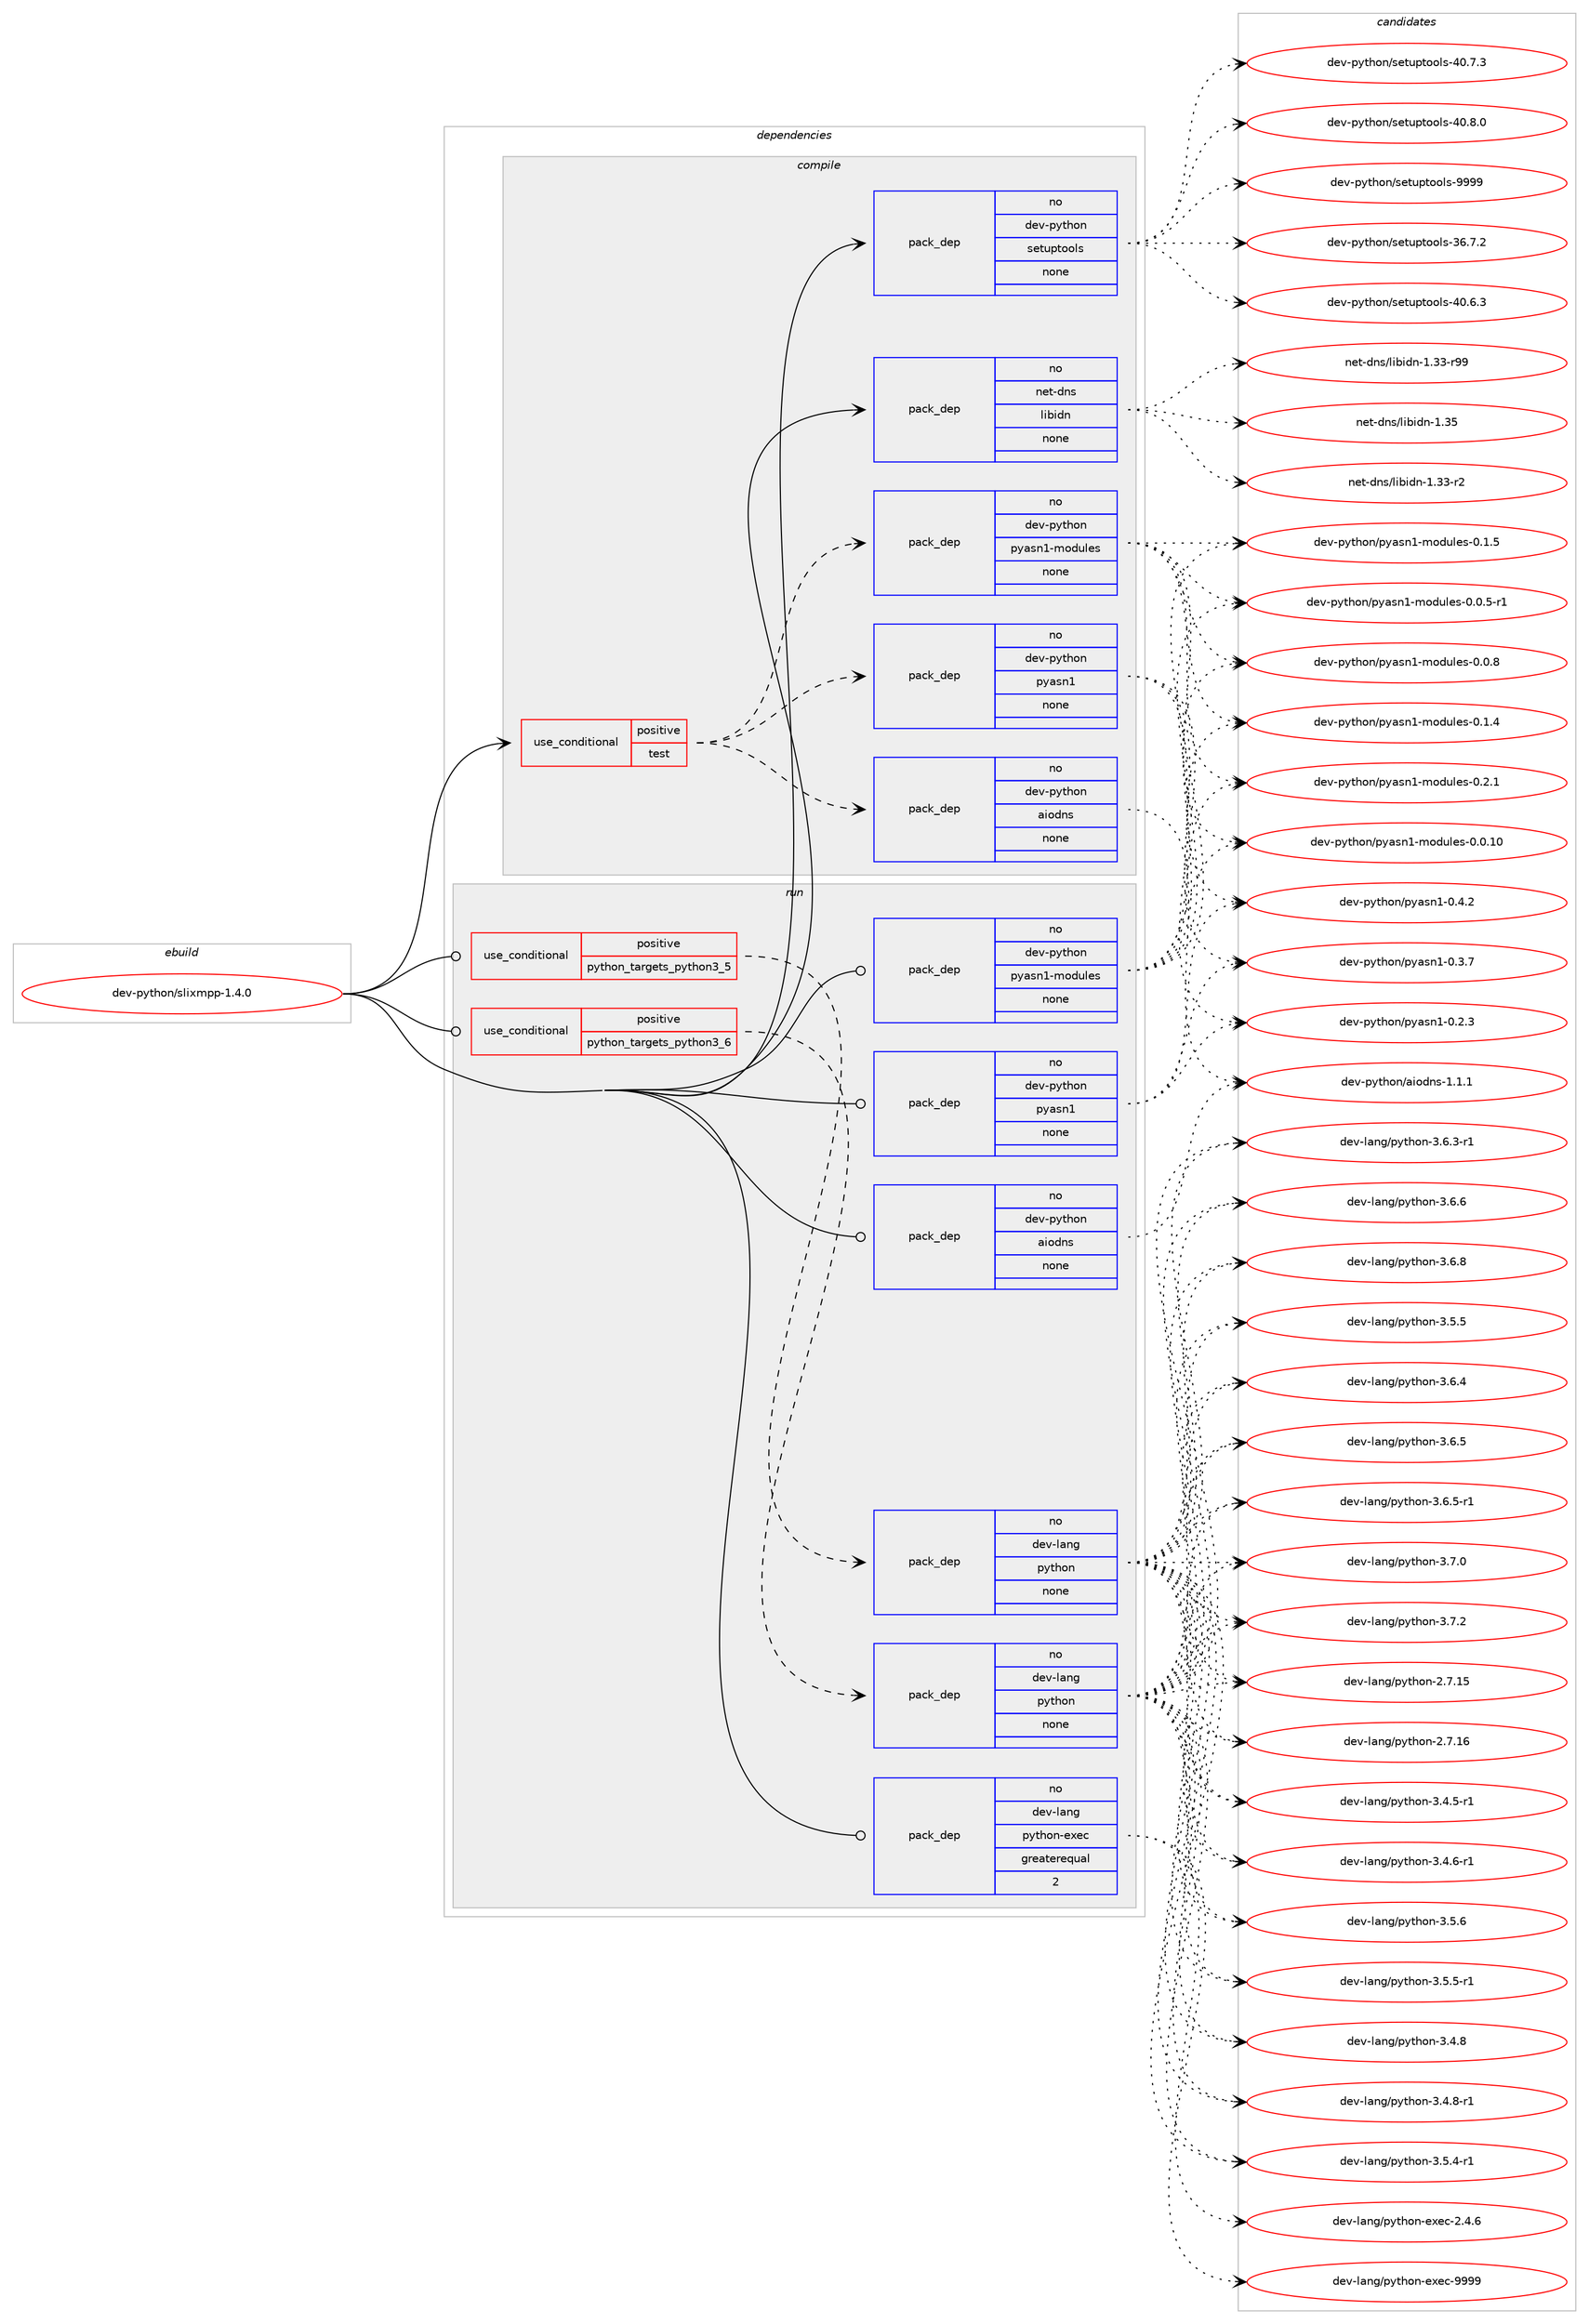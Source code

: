 digraph prolog {

# *************
# Graph options
# *************

newrank=true;
concentrate=true;
compound=true;
graph [rankdir=LR,fontname=Helvetica,fontsize=10,ranksep=1.5];#, ranksep=2.5, nodesep=0.2];
edge  [arrowhead=vee];
node  [fontname=Helvetica,fontsize=10];

# **********
# The ebuild
# **********

subgraph cluster_leftcol {
color=gray;
rank=same;
label=<<i>ebuild</i>>;
id [label="dev-python/slixmpp-1.4.0", color=red, width=4, href="../dev-python/slixmpp-1.4.0.svg"];
}

# ****************
# The dependencies
# ****************

subgraph cluster_midcol {
color=gray;
label=<<i>dependencies</i>>;
subgraph cluster_compile {
fillcolor="#eeeeee";
style=filled;
label=<<i>compile</i>>;
subgraph cond384693 {
dependency1441414 [label=<<TABLE BORDER="0" CELLBORDER="1" CELLSPACING="0" CELLPADDING="4"><TR><TD ROWSPAN="3" CELLPADDING="10">use_conditional</TD></TR><TR><TD>positive</TD></TR><TR><TD>test</TD></TR></TABLE>>, shape=none, color=red];
subgraph pack1033359 {
dependency1441415 [label=<<TABLE BORDER="0" CELLBORDER="1" CELLSPACING="0" CELLPADDING="4" WIDTH="220"><TR><TD ROWSPAN="6" CELLPADDING="30">pack_dep</TD></TR><TR><TD WIDTH="110">no</TD></TR><TR><TD>dev-python</TD></TR><TR><TD>aiodns</TD></TR><TR><TD>none</TD></TR><TR><TD></TD></TR></TABLE>>, shape=none, color=blue];
}
dependency1441414:e -> dependency1441415:w [weight=20,style="dashed",arrowhead="vee"];
subgraph pack1033360 {
dependency1441416 [label=<<TABLE BORDER="0" CELLBORDER="1" CELLSPACING="0" CELLPADDING="4" WIDTH="220"><TR><TD ROWSPAN="6" CELLPADDING="30">pack_dep</TD></TR><TR><TD WIDTH="110">no</TD></TR><TR><TD>dev-python</TD></TR><TR><TD>pyasn1-modules</TD></TR><TR><TD>none</TD></TR><TR><TD></TD></TR></TABLE>>, shape=none, color=blue];
}
dependency1441414:e -> dependency1441416:w [weight=20,style="dashed",arrowhead="vee"];
subgraph pack1033361 {
dependency1441417 [label=<<TABLE BORDER="0" CELLBORDER="1" CELLSPACING="0" CELLPADDING="4" WIDTH="220"><TR><TD ROWSPAN="6" CELLPADDING="30">pack_dep</TD></TR><TR><TD WIDTH="110">no</TD></TR><TR><TD>dev-python</TD></TR><TR><TD>pyasn1</TD></TR><TR><TD>none</TD></TR><TR><TD></TD></TR></TABLE>>, shape=none, color=blue];
}
dependency1441414:e -> dependency1441417:w [weight=20,style="dashed",arrowhead="vee"];
}
id:e -> dependency1441414:w [weight=20,style="solid",arrowhead="vee"];
subgraph pack1033362 {
dependency1441418 [label=<<TABLE BORDER="0" CELLBORDER="1" CELLSPACING="0" CELLPADDING="4" WIDTH="220"><TR><TD ROWSPAN="6" CELLPADDING="30">pack_dep</TD></TR><TR><TD WIDTH="110">no</TD></TR><TR><TD>dev-python</TD></TR><TR><TD>setuptools</TD></TR><TR><TD>none</TD></TR><TR><TD></TD></TR></TABLE>>, shape=none, color=blue];
}
id:e -> dependency1441418:w [weight=20,style="solid",arrowhead="vee"];
subgraph pack1033363 {
dependency1441419 [label=<<TABLE BORDER="0" CELLBORDER="1" CELLSPACING="0" CELLPADDING="4" WIDTH="220"><TR><TD ROWSPAN="6" CELLPADDING="30">pack_dep</TD></TR><TR><TD WIDTH="110">no</TD></TR><TR><TD>net-dns</TD></TR><TR><TD>libidn</TD></TR><TR><TD>none</TD></TR><TR><TD></TD></TR></TABLE>>, shape=none, color=blue];
}
id:e -> dependency1441419:w [weight=20,style="solid",arrowhead="vee"];
}
subgraph cluster_compileandrun {
fillcolor="#eeeeee";
style=filled;
label=<<i>compile and run</i>>;
}
subgraph cluster_run {
fillcolor="#eeeeee";
style=filled;
label=<<i>run</i>>;
subgraph cond384694 {
dependency1441420 [label=<<TABLE BORDER="0" CELLBORDER="1" CELLSPACING="0" CELLPADDING="4"><TR><TD ROWSPAN="3" CELLPADDING="10">use_conditional</TD></TR><TR><TD>positive</TD></TR><TR><TD>python_targets_python3_5</TD></TR></TABLE>>, shape=none, color=red];
subgraph pack1033364 {
dependency1441421 [label=<<TABLE BORDER="0" CELLBORDER="1" CELLSPACING="0" CELLPADDING="4" WIDTH="220"><TR><TD ROWSPAN="6" CELLPADDING="30">pack_dep</TD></TR><TR><TD WIDTH="110">no</TD></TR><TR><TD>dev-lang</TD></TR><TR><TD>python</TD></TR><TR><TD>none</TD></TR><TR><TD></TD></TR></TABLE>>, shape=none, color=blue];
}
dependency1441420:e -> dependency1441421:w [weight=20,style="dashed",arrowhead="vee"];
}
id:e -> dependency1441420:w [weight=20,style="solid",arrowhead="odot"];
subgraph cond384695 {
dependency1441422 [label=<<TABLE BORDER="0" CELLBORDER="1" CELLSPACING="0" CELLPADDING="4"><TR><TD ROWSPAN="3" CELLPADDING="10">use_conditional</TD></TR><TR><TD>positive</TD></TR><TR><TD>python_targets_python3_6</TD></TR></TABLE>>, shape=none, color=red];
subgraph pack1033365 {
dependency1441423 [label=<<TABLE BORDER="0" CELLBORDER="1" CELLSPACING="0" CELLPADDING="4" WIDTH="220"><TR><TD ROWSPAN="6" CELLPADDING="30">pack_dep</TD></TR><TR><TD WIDTH="110">no</TD></TR><TR><TD>dev-lang</TD></TR><TR><TD>python</TD></TR><TR><TD>none</TD></TR><TR><TD></TD></TR></TABLE>>, shape=none, color=blue];
}
dependency1441422:e -> dependency1441423:w [weight=20,style="dashed",arrowhead="vee"];
}
id:e -> dependency1441422:w [weight=20,style="solid",arrowhead="odot"];
subgraph pack1033366 {
dependency1441424 [label=<<TABLE BORDER="0" CELLBORDER="1" CELLSPACING="0" CELLPADDING="4" WIDTH="220"><TR><TD ROWSPAN="6" CELLPADDING="30">pack_dep</TD></TR><TR><TD WIDTH="110">no</TD></TR><TR><TD>dev-lang</TD></TR><TR><TD>python-exec</TD></TR><TR><TD>greaterequal</TD></TR><TR><TD>2</TD></TR></TABLE>>, shape=none, color=blue];
}
id:e -> dependency1441424:w [weight=20,style="solid",arrowhead="odot"];
subgraph pack1033367 {
dependency1441425 [label=<<TABLE BORDER="0" CELLBORDER="1" CELLSPACING="0" CELLPADDING="4" WIDTH="220"><TR><TD ROWSPAN="6" CELLPADDING="30">pack_dep</TD></TR><TR><TD WIDTH="110">no</TD></TR><TR><TD>dev-python</TD></TR><TR><TD>aiodns</TD></TR><TR><TD>none</TD></TR><TR><TD></TD></TR></TABLE>>, shape=none, color=blue];
}
id:e -> dependency1441425:w [weight=20,style="solid",arrowhead="odot"];
subgraph pack1033368 {
dependency1441426 [label=<<TABLE BORDER="0" CELLBORDER="1" CELLSPACING="0" CELLPADDING="4" WIDTH="220"><TR><TD ROWSPAN="6" CELLPADDING="30">pack_dep</TD></TR><TR><TD WIDTH="110">no</TD></TR><TR><TD>dev-python</TD></TR><TR><TD>pyasn1</TD></TR><TR><TD>none</TD></TR><TR><TD></TD></TR></TABLE>>, shape=none, color=blue];
}
id:e -> dependency1441426:w [weight=20,style="solid",arrowhead="odot"];
subgraph pack1033369 {
dependency1441427 [label=<<TABLE BORDER="0" CELLBORDER="1" CELLSPACING="0" CELLPADDING="4" WIDTH="220"><TR><TD ROWSPAN="6" CELLPADDING="30">pack_dep</TD></TR><TR><TD WIDTH="110">no</TD></TR><TR><TD>dev-python</TD></TR><TR><TD>pyasn1-modules</TD></TR><TR><TD>none</TD></TR><TR><TD></TD></TR></TABLE>>, shape=none, color=blue];
}
id:e -> dependency1441427:w [weight=20,style="solid",arrowhead="odot"];
}
}

# **************
# The candidates
# **************

subgraph cluster_choices {
rank=same;
color=gray;
label=<<i>candidates</i>>;

subgraph choice1033359 {
color=black;
nodesep=1;
choice100101118451121211161041111104797105111100110115454946494649 [label="dev-python/aiodns-1.1.1", color=red, width=4,href="../dev-python/aiodns-1.1.1.svg"];
dependency1441415:e -> choice100101118451121211161041111104797105111100110115454946494649:w [style=dotted,weight="100"];
}
subgraph choice1033360 {
color=black;
nodesep=1;
choice100101118451121211161041111104711212197115110494510911110011710810111545484648464948 [label="dev-python/pyasn1-modules-0.0.10", color=red, width=4,href="../dev-python/pyasn1-modules-0.0.10.svg"];
choice10010111845112121116104111110471121219711511049451091111001171081011154548464846534511449 [label="dev-python/pyasn1-modules-0.0.5-r1", color=red, width=4,href="../dev-python/pyasn1-modules-0.0.5-r1.svg"];
choice1001011184511212111610411111047112121971151104945109111100117108101115454846484656 [label="dev-python/pyasn1-modules-0.0.8", color=red, width=4,href="../dev-python/pyasn1-modules-0.0.8.svg"];
choice1001011184511212111610411111047112121971151104945109111100117108101115454846494652 [label="dev-python/pyasn1-modules-0.1.4", color=red, width=4,href="../dev-python/pyasn1-modules-0.1.4.svg"];
choice1001011184511212111610411111047112121971151104945109111100117108101115454846494653 [label="dev-python/pyasn1-modules-0.1.5", color=red, width=4,href="../dev-python/pyasn1-modules-0.1.5.svg"];
choice1001011184511212111610411111047112121971151104945109111100117108101115454846504649 [label="dev-python/pyasn1-modules-0.2.1", color=red, width=4,href="../dev-python/pyasn1-modules-0.2.1.svg"];
dependency1441416:e -> choice100101118451121211161041111104711212197115110494510911110011710810111545484648464948:w [style=dotted,weight="100"];
dependency1441416:e -> choice10010111845112121116104111110471121219711511049451091111001171081011154548464846534511449:w [style=dotted,weight="100"];
dependency1441416:e -> choice1001011184511212111610411111047112121971151104945109111100117108101115454846484656:w [style=dotted,weight="100"];
dependency1441416:e -> choice1001011184511212111610411111047112121971151104945109111100117108101115454846494652:w [style=dotted,weight="100"];
dependency1441416:e -> choice1001011184511212111610411111047112121971151104945109111100117108101115454846494653:w [style=dotted,weight="100"];
dependency1441416:e -> choice1001011184511212111610411111047112121971151104945109111100117108101115454846504649:w [style=dotted,weight="100"];
}
subgraph choice1033361 {
color=black;
nodesep=1;
choice10010111845112121116104111110471121219711511049454846504651 [label="dev-python/pyasn1-0.2.3", color=red, width=4,href="../dev-python/pyasn1-0.2.3.svg"];
choice10010111845112121116104111110471121219711511049454846514655 [label="dev-python/pyasn1-0.3.7", color=red, width=4,href="../dev-python/pyasn1-0.3.7.svg"];
choice10010111845112121116104111110471121219711511049454846524650 [label="dev-python/pyasn1-0.4.2", color=red, width=4,href="../dev-python/pyasn1-0.4.2.svg"];
dependency1441417:e -> choice10010111845112121116104111110471121219711511049454846504651:w [style=dotted,weight="100"];
dependency1441417:e -> choice10010111845112121116104111110471121219711511049454846514655:w [style=dotted,weight="100"];
dependency1441417:e -> choice10010111845112121116104111110471121219711511049454846524650:w [style=dotted,weight="100"];
}
subgraph choice1033362 {
color=black;
nodesep=1;
choice100101118451121211161041111104711510111611711211611111110811545515446554650 [label="dev-python/setuptools-36.7.2", color=red, width=4,href="../dev-python/setuptools-36.7.2.svg"];
choice100101118451121211161041111104711510111611711211611111110811545524846544651 [label="dev-python/setuptools-40.6.3", color=red, width=4,href="../dev-python/setuptools-40.6.3.svg"];
choice100101118451121211161041111104711510111611711211611111110811545524846554651 [label="dev-python/setuptools-40.7.3", color=red, width=4,href="../dev-python/setuptools-40.7.3.svg"];
choice100101118451121211161041111104711510111611711211611111110811545524846564648 [label="dev-python/setuptools-40.8.0", color=red, width=4,href="../dev-python/setuptools-40.8.0.svg"];
choice10010111845112121116104111110471151011161171121161111111081154557575757 [label="dev-python/setuptools-9999", color=red, width=4,href="../dev-python/setuptools-9999.svg"];
dependency1441418:e -> choice100101118451121211161041111104711510111611711211611111110811545515446554650:w [style=dotted,weight="100"];
dependency1441418:e -> choice100101118451121211161041111104711510111611711211611111110811545524846544651:w [style=dotted,weight="100"];
dependency1441418:e -> choice100101118451121211161041111104711510111611711211611111110811545524846554651:w [style=dotted,weight="100"];
dependency1441418:e -> choice100101118451121211161041111104711510111611711211611111110811545524846564648:w [style=dotted,weight="100"];
dependency1441418:e -> choice10010111845112121116104111110471151011161171121161111111081154557575757:w [style=dotted,weight="100"];
}
subgraph choice1033363 {
color=black;
nodesep=1;
choice11010111645100110115471081059810510011045494651514511450 [label="net-dns/libidn-1.33-r2", color=red, width=4,href="../net-dns/libidn-1.33-r2.svg"];
choice1101011164510011011547108105981051001104549465151451145757 [label="net-dns/libidn-1.33-r99", color=red, width=4,href="../net-dns/libidn-1.33-r99.svg"];
choice1101011164510011011547108105981051001104549465153 [label="net-dns/libidn-1.35", color=red, width=4,href="../net-dns/libidn-1.35.svg"];
dependency1441419:e -> choice11010111645100110115471081059810510011045494651514511450:w [style=dotted,weight="100"];
dependency1441419:e -> choice1101011164510011011547108105981051001104549465151451145757:w [style=dotted,weight="100"];
dependency1441419:e -> choice1101011164510011011547108105981051001104549465153:w [style=dotted,weight="100"];
}
subgraph choice1033364 {
color=black;
nodesep=1;
choice10010111845108971101034711212111610411111045504655464953 [label="dev-lang/python-2.7.15", color=red, width=4,href="../dev-lang/python-2.7.15.svg"];
choice10010111845108971101034711212111610411111045504655464954 [label="dev-lang/python-2.7.16", color=red, width=4,href="../dev-lang/python-2.7.16.svg"];
choice1001011184510897110103471121211161041111104551465246534511449 [label="dev-lang/python-3.4.5-r1", color=red, width=4,href="../dev-lang/python-3.4.5-r1.svg"];
choice1001011184510897110103471121211161041111104551465246544511449 [label="dev-lang/python-3.4.6-r1", color=red, width=4,href="../dev-lang/python-3.4.6-r1.svg"];
choice100101118451089711010347112121116104111110455146524656 [label="dev-lang/python-3.4.8", color=red, width=4,href="../dev-lang/python-3.4.8.svg"];
choice1001011184510897110103471121211161041111104551465246564511449 [label="dev-lang/python-3.4.8-r1", color=red, width=4,href="../dev-lang/python-3.4.8-r1.svg"];
choice1001011184510897110103471121211161041111104551465346524511449 [label="dev-lang/python-3.5.4-r1", color=red, width=4,href="../dev-lang/python-3.5.4-r1.svg"];
choice100101118451089711010347112121116104111110455146534653 [label="dev-lang/python-3.5.5", color=red, width=4,href="../dev-lang/python-3.5.5.svg"];
choice1001011184510897110103471121211161041111104551465346534511449 [label="dev-lang/python-3.5.5-r1", color=red, width=4,href="../dev-lang/python-3.5.5-r1.svg"];
choice100101118451089711010347112121116104111110455146534654 [label="dev-lang/python-3.5.6", color=red, width=4,href="../dev-lang/python-3.5.6.svg"];
choice1001011184510897110103471121211161041111104551465446514511449 [label="dev-lang/python-3.6.3-r1", color=red, width=4,href="../dev-lang/python-3.6.3-r1.svg"];
choice100101118451089711010347112121116104111110455146544652 [label="dev-lang/python-3.6.4", color=red, width=4,href="../dev-lang/python-3.6.4.svg"];
choice100101118451089711010347112121116104111110455146544653 [label="dev-lang/python-3.6.5", color=red, width=4,href="../dev-lang/python-3.6.5.svg"];
choice1001011184510897110103471121211161041111104551465446534511449 [label="dev-lang/python-3.6.5-r1", color=red, width=4,href="../dev-lang/python-3.6.5-r1.svg"];
choice100101118451089711010347112121116104111110455146544654 [label="dev-lang/python-3.6.6", color=red, width=4,href="../dev-lang/python-3.6.6.svg"];
choice100101118451089711010347112121116104111110455146544656 [label="dev-lang/python-3.6.8", color=red, width=4,href="../dev-lang/python-3.6.8.svg"];
choice100101118451089711010347112121116104111110455146554648 [label="dev-lang/python-3.7.0", color=red, width=4,href="../dev-lang/python-3.7.0.svg"];
choice100101118451089711010347112121116104111110455146554650 [label="dev-lang/python-3.7.2", color=red, width=4,href="../dev-lang/python-3.7.2.svg"];
dependency1441421:e -> choice10010111845108971101034711212111610411111045504655464953:w [style=dotted,weight="100"];
dependency1441421:e -> choice10010111845108971101034711212111610411111045504655464954:w [style=dotted,weight="100"];
dependency1441421:e -> choice1001011184510897110103471121211161041111104551465246534511449:w [style=dotted,weight="100"];
dependency1441421:e -> choice1001011184510897110103471121211161041111104551465246544511449:w [style=dotted,weight="100"];
dependency1441421:e -> choice100101118451089711010347112121116104111110455146524656:w [style=dotted,weight="100"];
dependency1441421:e -> choice1001011184510897110103471121211161041111104551465246564511449:w [style=dotted,weight="100"];
dependency1441421:e -> choice1001011184510897110103471121211161041111104551465346524511449:w [style=dotted,weight="100"];
dependency1441421:e -> choice100101118451089711010347112121116104111110455146534653:w [style=dotted,weight="100"];
dependency1441421:e -> choice1001011184510897110103471121211161041111104551465346534511449:w [style=dotted,weight="100"];
dependency1441421:e -> choice100101118451089711010347112121116104111110455146534654:w [style=dotted,weight="100"];
dependency1441421:e -> choice1001011184510897110103471121211161041111104551465446514511449:w [style=dotted,weight="100"];
dependency1441421:e -> choice100101118451089711010347112121116104111110455146544652:w [style=dotted,weight="100"];
dependency1441421:e -> choice100101118451089711010347112121116104111110455146544653:w [style=dotted,weight="100"];
dependency1441421:e -> choice1001011184510897110103471121211161041111104551465446534511449:w [style=dotted,weight="100"];
dependency1441421:e -> choice100101118451089711010347112121116104111110455146544654:w [style=dotted,weight="100"];
dependency1441421:e -> choice100101118451089711010347112121116104111110455146544656:w [style=dotted,weight="100"];
dependency1441421:e -> choice100101118451089711010347112121116104111110455146554648:w [style=dotted,weight="100"];
dependency1441421:e -> choice100101118451089711010347112121116104111110455146554650:w [style=dotted,weight="100"];
}
subgraph choice1033365 {
color=black;
nodesep=1;
choice10010111845108971101034711212111610411111045504655464953 [label="dev-lang/python-2.7.15", color=red, width=4,href="../dev-lang/python-2.7.15.svg"];
choice10010111845108971101034711212111610411111045504655464954 [label="dev-lang/python-2.7.16", color=red, width=4,href="../dev-lang/python-2.7.16.svg"];
choice1001011184510897110103471121211161041111104551465246534511449 [label="dev-lang/python-3.4.5-r1", color=red, width=4,href="../dev-lang/python-3.4.5-r1.svg"];
choice1001011184510897110103471121211161041111104551465246544511449 [label="dev-lang/python-3.4.6-r1", color=red, width=4,href="../dev-lang/python-3.4.6-r1.svg"];
choice100101118451089711010347112121116104111110455146524656 [label="dev-lang/python-3.4.8", color=red, width=4,href="../dev-lang/python-3.4.8.svg"];
choice1001011184510897110103471121211161041111104551465246564511449 [label="dev-lang/python-3.4.8-r1", color=red, width=4,href="../dev-lang/python-3.4.8-r1.svg"];
choice1001011184510897110103471121211161041111104551465346524511449 [label="dev-lang/python-3.5.4-r1", color=red, width=4,href="../dev-lang/python-3.5.4-r1.svg"];
choice100101118451089711010347112121116104111110455146534653 [label="dev-lang/python-3.5.5", color=red, width=4,href="../dev-lang/python-3.5.5.svg"];
choice1001011184510897110103471121211161041111104551465346534511449 [label="dev-lang/python-3.5.5-r1", color=red, width=4,href="../dev-lang/python-3.5.5-r1.svg"];
choice100101118451089711010347112121116104111110455146534654 [label="dev-lang/python-3.5.6", color=red, width=4,href="../dev-lang/python-3.5.6.svg"];
choice1001011184510897110103471121211161041111104551465446514511449 [label="dev-lang/python-3.6.3-r1", color=red, width=4,href="../dev-lang/python-3.6.3-r1.svg"];
choice100101118451089711010347112121116104111110455146544652 [label="dev-lang/python-3.6.4", color=red, width=4,href="../dev-lang/python-3.6.4.svg"];
choice100101118451089711010347112121116104111110455146544653 [label="dev-lang/python-3.6.5", color=red, width=4,href="../dev-lang/python-3.6.5.svg"];
choice1001011184510897110103471121211161041111104551465446534511449 [label="dev-lang/python-3.6.5-r1", color=red, width=4,href="../dev-lang/python-3.6.5-r1.svg"];
choice100101118451089711010347112121116104111110455146544654 [label="dev-lang/python-3.6.6", color=red, width=4,href="../dev-lang/python-3.6.6.svg"];
choice100101118451089711010347112121116104111110455146544656 [label="dev-lang/python-3.6.8", color=red, width=4,href="../dev-lang/python-3.6.8.svg"];
choice100101118451089711010347112121116104111110455146554648 [label="dev-lang/python-3.7.0", color=red, width=4,href="../dev-lang/python-3.7.0.svg"];
choice100101118451089711010347112121116104111110455146554650 [label="dev-lang/python-3.7.2", color=red, width=4,href="../dev-lang/python-3.7.2.svg"];
dependency1441423:e -> choice10010111845108971101034711212111610411111045504655464953:w [style=dotted,weight="100"];
dependency1441423:e -> choice10010111845108971101034711212111610411111045504655464954:w [style=dotted,weight="100"];
dependency1441423:e -> choice1001011184510897110103471121211161041111104551465246534511449:w [style=dotted,weight="100"];
dependency1441423:e -> choice1001011184510897110103471121211161041111104551465246544511449:w [style=dotted,weight="100"];
dependency1441423:e -> choice100101118451089711010347112121116104111110455146524656:w [style=dotted,weight="100"];
dependency1441423:e -> choice1001011184510897110103471121211161041111104551465246564511449:w [style=dotted,weight="100"];
dependency1441423:e -> choice1001011184510897110103471121211161041111104551465346524511449:w [style=dotted,weight="100"];
dependency1441423:e -> choice100101118451089711010347112121116104111110455146534653:w [style=dotted,weight="100"];
dependency1441423:e -> choice1001011184510897110103471121211161041111104551465346534511449:w [style=dotted,weight="100"];
dependency1441423:e -> choice100101118451089711010347112121116104111110455146534654:w [style=dotted,weight="100"];
dependency1441423:e -> choice1001011184510897110103471121211161041111104551465446514511449:w [style=dotted,weight="100"];
dependency1441423:e -> choice100101118451089711010347112121116104111110455146544652:w [style=dotted,weight="100"];
dependency1441423:e -> choice100101118451089711010347112121116104111110455146544653:w [style=dotted,weight="100"];
dependency1441423:e -> choice1001011184510897110103471121211161041111104551465446534511449:w [style=dotted,weight="100"];
dependency1441423:e -> choice100101118451089711010347112121116104111110455146544654:w [style=dotted,weight="100"];
dependency1441423:e -> choice100101118451089711010347112121116104111110455146544656:w [style=dotted,weight="100"];
dependency1441423:e -> choice100101118451089711010347112121116104111110455146554648:w [style=dotted,weight="100"];
dependency1441423:e -> choice100101118451089711010347112121116104111110455146554650:w [style=dotted,weight="100"];
}
subgraph choice1033366 {
color=black;
nodesep=1;
choice1001011184510897110103471121211161041111104510112010199455046524654 [label="dev-lang/python-exec-2.4.6", color=red, width=4,href="../dev-lang/python-exec-2.4.6.svg"];
choice10010111845108971101034711212111610411111045101120101994557575757 [label="dev-lang/python-exec-9999", color=red, width=4,href="../dev-lang/python-exec-9999.svg"];
dependency1441424:e -> choice1001011184510897110103471121211161041111104510112010199455046524654:w [style=dotted,weight="100"];
dependency1441424:e -> choice10010111845108971101034711212111610411111045101120101994557575757:w [style=dotted,weight="100"];
}
subgraph choice1033367 {
color=black;
nodesep=1;
choice100101118451121211161041111104797105111100110115454946494649 [label="dev-python/aiodns-1.1.1", color=red, width=4,href="../dev-python/aiodns-1.1.1.svg"];
dependency1441425:e -> choice100101118451121211161041111104797105111100110115454946494649:w [style=dotted,weight="100"];
}
subgraph choice1033368 {
color=black;
nodesep=1;
choice10010111845112121116104111110471121219711511049454846504651 [label="dev-python/pyasn1-0.2.3", color=red, width=4,href="../dev-python/pyasn1-0.2.3.svg"];
choice10010111845112121116104111110471121219711511049454846514655 [label="dev-python/pyasn1-0.3.7", color=red, width=4,href="../dev-python/pyasn1-0.3.7.svg"];
choice10010111845112121116104111110471121219711511049454846524650 [label="dev-python/pyasn1-0.4.2", color=red, width=4,href="../dev-python/pyasn1-0.4.2.svg"];
dependency1441426:e -> choice10010111845112121116104111110471121219711511049454846504651:w [style=dotted,weight="100"];
dependency1441426:e -> choice10010111845112121116104111110471121219711511049454846514655:w [style=dotted,weight="100"];
dependency1441426:e -> choice10010111845112121116104111110471121219711511049454846524650:w [style=dotted,weight="100"];
}
subgraph choice1033369 {
color=black;
nodesep=1;
choice100101118451121211161041111104711212197115110494510911110011710810111545484648464948 [label="dev-python/pyasn1-modules-0.0.10", color=red, width=4,href="../dev-python/pyasn1-modules-0.0.10.svg"];
choice10010111845112121116104111110471121219711511049451091111001171081011154548464846534511449 [label="dev-python/pyasn1-modules-0.0.5-r1", color=red, width=4,href="../dev-python/pyasn1-modules-0.0.5-r1.svg"];
choice1001011184511212111610411111047112121971151104945109111100117108101115454846484656 [label="dev-python/pyasn1-modules-0.0.8", color=red, width=4,href="../dev-python/pyasn1-modules-0.0.8.svg"];
choice1001011184511212111610411111047112121971151104945109111100117108101115454846494652 [label="dev-python/pyasn1-modules-0.1.4", color=red, width=4,href="../dev-python/pyasn1-modules-0.1.4.svg"];
choice1001011184511212111610411111047112121971151104945109111100117108101115454846494653 [label="dev-python/pyasn1-modules-0.1.5", color=red, width=4,href="../dev-python/pyasn1-modules-0.1.5.svg"];
choice1001011184511212111610411111047112121971151104945109111100117108101115454846504649 [label="dev-python/pyasn1-modules-0.2.1", color=red, width=4,href="../dev-python/pyasn1-modules-0.2.1.svg"];
dependency1441427:e -> choice100101118451121211161041111104711212197115110494510911110011710810111545484648464948:w [style=dotted,weight="100"];
dependency1441427:e -> choice10010111845112121116104111110471121219711511049451091111001171081011154548464846534511449:w [style=dotted,weight="100"];
dependency1441427:e -> choice1001011184511212111610411111047112121971151104945109111100117108101115454846484656:w [style=dotted,weight="100"];
dependency1441427:e -> choice1001011184511212111610411111047112121971151104945109111100117108101115454846494652:w [style=dotted,weight="100"];
dependency1441427:e -> choice1001011184511212111610411111047112121971151104945109111100117108101115454846494653:w [style=dotted,weight="100"];
dependency1441427:e -> choice1001011184511212111610411111047112121971151104945109111100117108101115454846504649:w [style=dotted,weight="100"];
}
}

}
